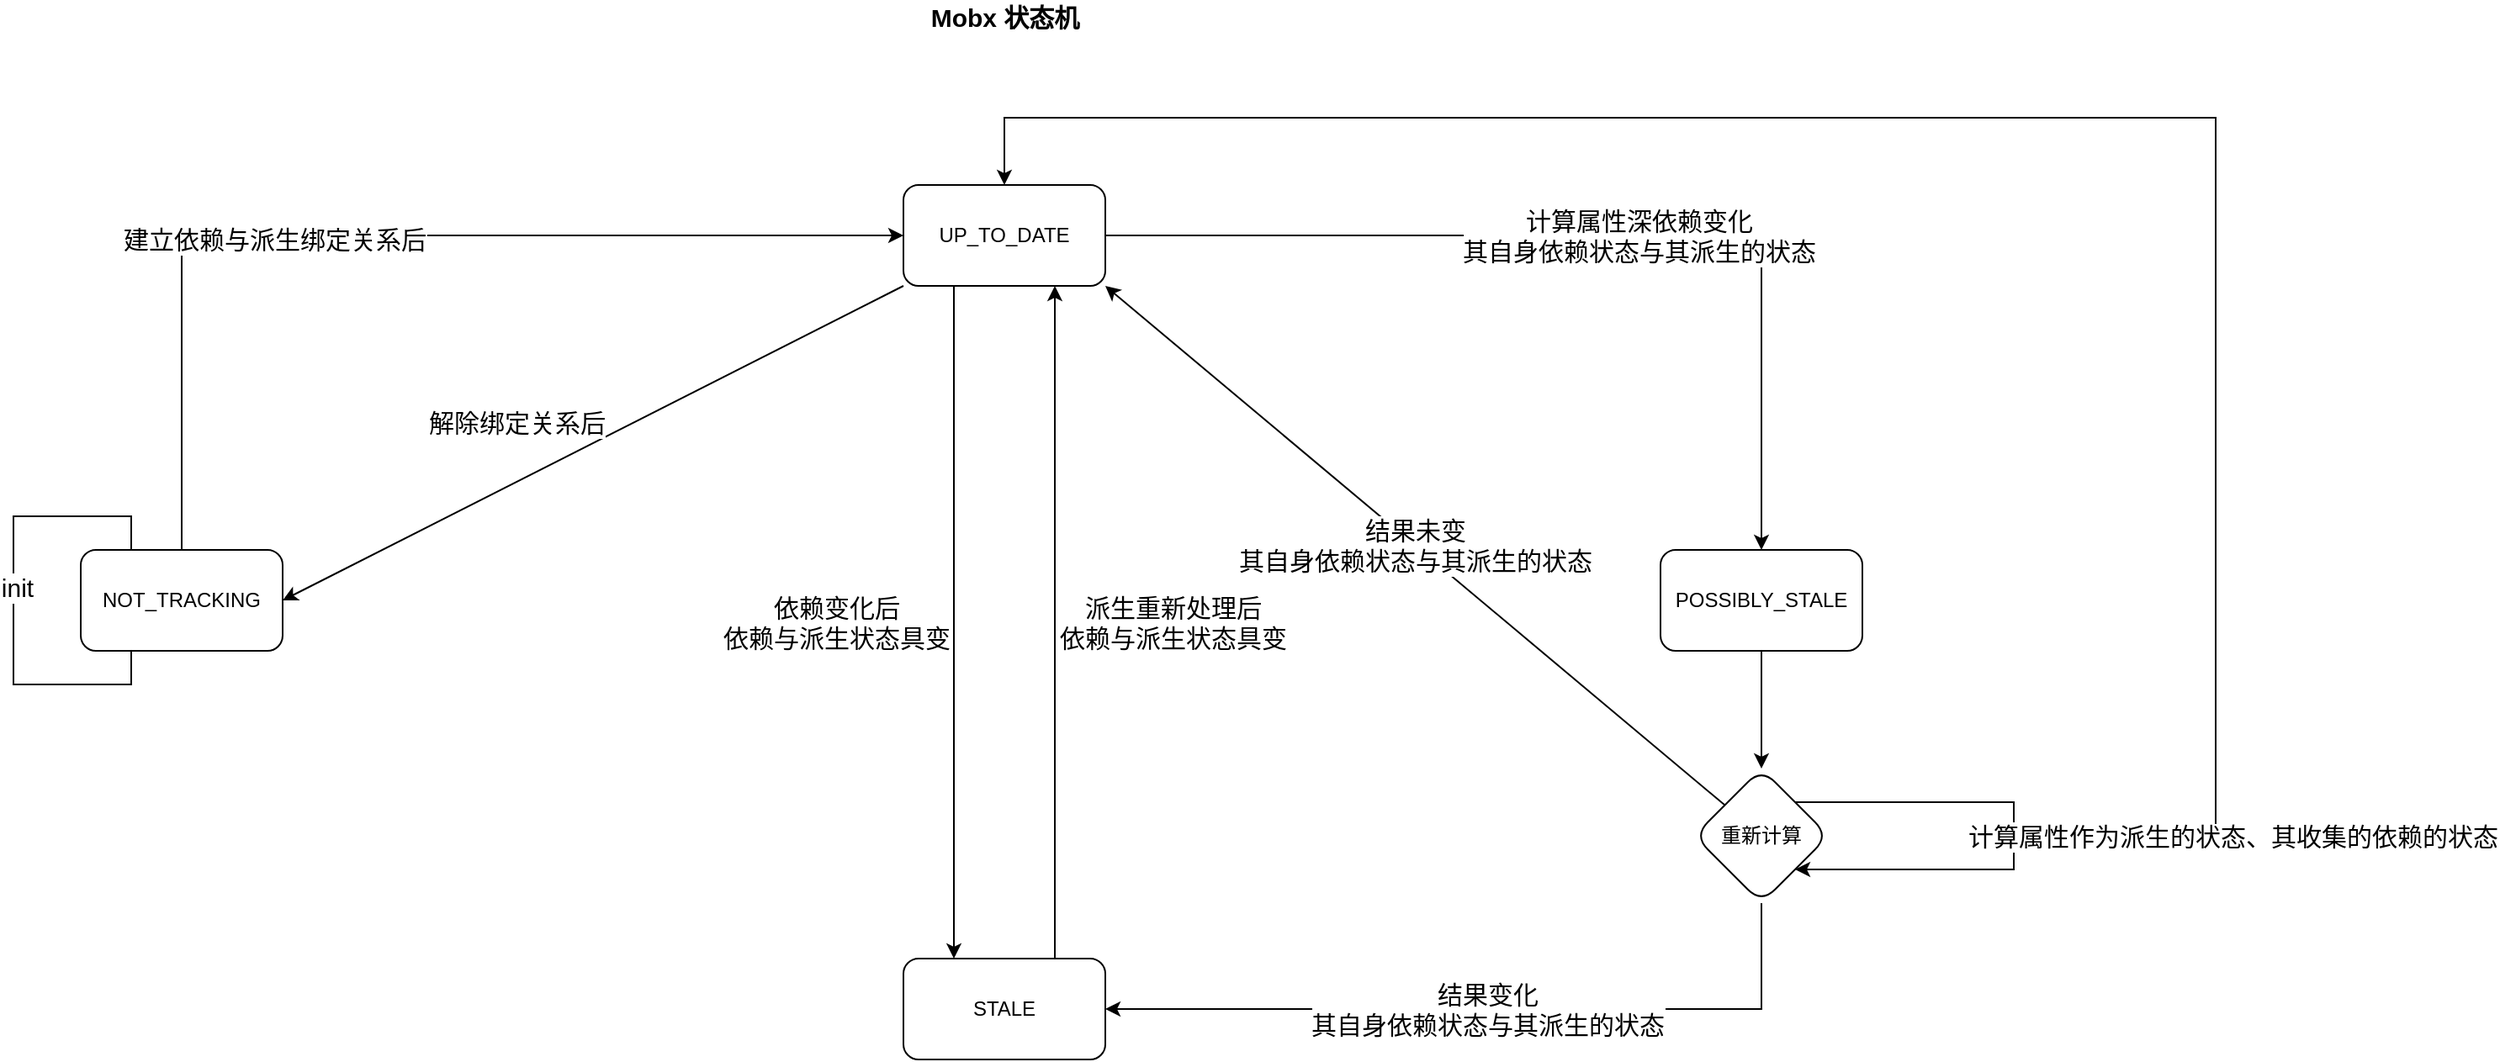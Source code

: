 <mxfile version="15.7.0" type="github">
  <diagram id="qlDedYnUvZH7T_k4Barl" name="第 1 页">
    <mxGraphModel dx="2893" dy="1066" grid="1" gridSize="10" guides="1" tooltips="1" connect="1" arrows="1" fold="1" page="1" pageScale="1" pageWidth="827" pageHeight="1169" math="0" shadow="0">
      <root>
        <mxCell id="0" />
        <mxCell id="1" parent="0" />
        <mxCell id="Ygh5BzvHHhYYtEjXGNVl-4" value="" style="edgeStyle=orthogonalEdgeStyle;rounded=0;orthogonalLoop=1;jettySize=auto;html=1;fontSize=15;entryX=0.5;entryY=0;entryDx=0;entryDy=0;" edge="1" parent="1" source="92X7-NY_xrWB8qJ1SJ7b-1" target="92X7-NY_xrWB8qJ1SJ7b-3">
          <mxGeometry relative="1" as="geometry">
            <mxPoint x="830" y="570" as="targetPoint" />
          </mxGeometry>
        </mxCell>
        <mxCell id="Ygh5BzvHHhYYtEjXGNVl-5" value="计算属性深依赖变化&lt;br&gt;其自身依赖状态与其派生的状态" style="edgeLabel;html=1;align=center;verticalAlign=middle;resizable=0;points=[];fontSize=15;" vertex="1" connectable="0" parent="Ygh5BzvHHhYYtEjXGNVl-4">
          <mxGeometry x="0.099" relative="1" as="geometry">
            <mxPoint as="offset" />
          </mxGeometry>
        </mxCell>
        <mxCell id="92X7-NY_xrWB8qJ1SJ7b-1" value="UP_TO_DATE&lt;br&gt;" style="rounded=1;whiteSpace=wrap;html=1;" parent="1" vertex="1">
          <mxGeometry x="310" y="360" width="120" height="60" as="geometry" />
        </mxCell>
        <mxCell id="92X7-NY_xrWB8qJ1SJ7b-7" value="" style="edgeStyle=orthogonalEdgeStyle;rounded=0;orthogonalLoop=1;jettySize=auto;html=1;fontSize=15;" parent="1" source="92X7-NY_xrWB8qJ1SJ7b-2" edge="1">
          <mxGeometry relative="1" as="geometry">
            <mxPoint x="-169" y="607" as="targetPoint" />
            <Array as="points">
              <mxPoint x="-149" y="557" />
              <mxPoint x="-219" y="557" />
              <mxPoint x="-219" y="657" />
              <mxPoint x="-149" y="657" />
              <mxPoint x="-149" y="607" />
            </Array>
          </mxGeometry>
        </mxCell>
        <mxCell id="92X7-NY_xrWB8qJ1SJ7b-9" value="init" style="edgeLabel;html=1;align=center;verticalAlign=middle;resizable=0;points=[];fontSize=15;" parent="92X7-NY_xrWB8qJ1SJ7b-7" vertex="1" connectable="0">
          <mxGeometry x="-0.2" y="2" relative="1" as="geometry">
            <mxPoint as="offset" />
          </mxGeometry>
        </mxCell>
        <mxCell id="92X7-NY_xrWB8qJ1SJ7b-13" value="" style="edgeStyle=orthogonalEdgeStyle;rounded=0;orthogonalLoop=1;jettySize=auto;html=1;fontSize=15;entryX=0;entryY=0.5;entryDx=0;entryDy=0;" parent="1" source="92X7-NY_xrWB8qJ1SJ7b-2" target="92X7-NY_xrWB8qJ1SJ7b-1" edge="1">
          <mxGeometry relative="1" as="geometry">
            <mxPoint x="150" y="410" as="targetPoint" />
            <Array as="points">
              <mxPoint x="-119" y="390" />
            </Array>
          </mxGeometry>
        </mxCell>
        <mxCell id="92X7-NY_xrWB8qJ1SJ7b-14" value="建立依赖与派生绑定关系后" style="edgeLabel;html=1;align=center;verticalAlign=middle;resizable=0;points=[];fontSize=15;" parent="92X7-NY_xrWB8qJ1SJ7b-13" vertex="1" connectable="0">
          <mxGeometry x="-0.215" y="-2" relative="1" as="geometry">
            <mxPoint as="offset" />
          </mxGeometry>
        </mxCell>
        <mxCell id="92X7-NY_xrWB8qJ1SJ7b-2" value="NOT_TRACKING" style="rounded=1;whiteSpace=wrap;html=1;" parent="1" vertex="1">
          <mxGeometry x="-179" y="577" width="120" height="60" as="geometry" />
        </mxCell>
        <mxCell id="Ygh5BzvHHhYYtEjXGNVl-9" value="" style="edgeStyle=orthogonalEdgeStyle;rounded=0;orthogonalLoop=1;jettySize=auto;html=1;fontSize=15;" edge="1" parent="1" source="92X7-NY_xrWB8qJ1SJ7b-3" target="Ygh5BzvHHhYYtEjXGNVl-8">
          <mxGeometry relative="1" as="geometry" />
        </mxCell>
        <mxCell id="92X7-NY_xrWB8qJ1SJ7b-3" value="POSSIBLY_STALE&lt;br&gt;" style="rounded=1;whiteSpace=wrap;html=1;" parent="1" vertex="1">
          <mxGeometry x="760" y="577" width="120" height="60" as="geometry" />
        </mxCell>
        <mxCell id="92X7-NY_xrWB8qJ1SJ7b-4" value="STALE&lt;br&gt;" style="rounded=1;whiteSpace=wrap;html=1;" parent="1" vertex="1">
          <mxGeometry x="310" y="820" width="120" height="60" as="geometry" />
        </mxCell>
        <mxCell id="92X7-NY_xrWB8qJ1SJ7b-5" value="Mobx 状态机&lt;br style=&quot;font-size: 15px;&quot;&gt;" style="text;html=1;align=center;verticalAlign=middle;resizable=0;points=[];autosize=1;strokeColor=none;fillColor=none;fontStyle=1;fontSize=15;" parent="1" vertex="1">
          <mxGeometry x="320" y="250" width="100" height="20" as="geometry" />
        </mxCell>
        <mxCell id="92X7-NY_xrWB8qJ1SJ7b-15" value="" style="endArrow=classic;html=1;rounded=0;fontSize=15;entryX=1;entryY=0.5;entryDx=0;entryDy=0;exitX=0;exitY=1;exitDx=0;exitDy=0;" parent="1" source="92X7-NY_xrWB8qJ1SJ7b-1" target="92X7-NY_xrWB8qJ1SJ7b-2" edge="1">
          <mxGeometry width="50" height="50" relative="1" as="geometry">
            <mxPoint x="310" y="430" as="sourcePoint" />
            <mxPoint x="300" y="480" as="targetPoint" />
            <Array as="points" />
          </mxGeometry>
        </mxCell>
        <mxCell id="92X7-NY_xrWB8qJ1SJ7b-17" value="解除绑定关系后" style="edgeLabel;html=1;align=center;verticalAlign=middle;resizable=0;points=[];fontSize=15;" parent="92X7-NY_xrWB8qJ1SJ7b-15" vertex="1" connectable="0">
          <mxGeometry x="-0.067" y="-2" relative="1" as="geometry">
            <mxPoint x="-57" y="-5" as="offset" />
          </mxGeometry>
        </mxCell>
        <mxCell id="92X7-NY_xrWB8qJ1SJ7b-18" value="" style="endArrow=classic;html=1;rounded=0;fontSize=15;exitX=0.25;exitY=1;exitDx=0;exitDy=0;entryX=0.25;entryY=0;entryDx=0;entryDy=0;" parent="1" source="92X7-NY_xrWB8qJ1SJ7b-1" target="92X7-NY_xrWB8qJ1SJ7b-4" edge="1">
          <mxGeometry relative="1" as="geometry">
            <mxPoint x="250" y="670" as="sourcePoint" />
            <mxPoint x="350" y="670" as="targetPoint" />
            <Array as="points" />
          </mxGeometry>
        </mxCell>
        <mxCell id="92X7-NY_xrWB8qJ1SJ7b-19" value="依赖变化后&lt;br&gt;依赖与派生状态具变" style="edgeLabel;resizable=0;html=1;align=center;verticalAlign=middle;fontSize=15;" parent="92X7-NY_xrWB8qJ1SJ7b-18" connectable="0" vertex="1">
          <mxGeometry relative="1" as="geometry">
            <mxPoint x="-70" as="offset" />
          </mxGeometry>
        </mxCell>
        <mxCell id="92X7-NY_xrWB8qJ1SJ7b-20" value="" style="endArrow=classic;html=1;rounded=0;fontSize=15;exitX=0.75;exitY=0;exitDx=0;exitDy=0;entryX=0.75;entryY=1;entryDx=0;entryDy=0;" parent="1" source="92X7-NY_xrWB8qJ1SJ7b-4" target="92X7-NY_xrWB8qJ1SJ7b-1" edge="1">
          <mxGeometry relative="1" as="geometry">
            <mxPoint x="360" y="730" as="sourcePoint" />
            <mxPoint x="460" y="730" as="targetPoint" />
          </mxGeometry>
        </mxCell>
        <mxCell id="92X7-NY_xrWB8qJ1SJ7b-21" value="派生重新处理后&lt;br&gt;依赖与派生状态具变" style="edgeLabel;resizable=0;html=1;align=center;verticalAlign=middle;fontSize=15;" parent="92X7-NY_xrWB8qJ1SJ7b-20" connectable="0" vertex="1">
          <mxGeometry relative="1" as="geometry">
            <mxPoint x="70" as="offset" />
          </mxGeometry>
        </mxCell>
        <mxCell id="Ygh5BzvHHhYYtEjXGNVl-6" value="" style="endArrow=classic;html=1;rounded=0;fontSize=15;entryX=1;entryY=0.5;entryDx=0;entryDy=0;exitX=0.5;exitY=1;exitDx=0;exitDy=0;" edge="1" parent="1" source="Ygh5BzvHHhYYtEjXGNVl-8" target="92X7-NY_xrWB8qJ1SJ7b-4">
          <mxGeometry relative="1" as="geometry">
            <mxPoint x="740" y="750" as="sourcePoint" />
            <mxPoint x="530" y="790" as="targetPoint" />
            <Array as="points">
              <mxPoint x="820" y="850" />
            </Array>
          </mxGeometry>
        </mxCell>
        <mxCell id="Ygh5BzvHHhYYtEjXGNVl-7" value="结果变化&lt;br&gt;其自身依赖状态与其派生的状态" style="edgeLabel;resizable=0;html=1;align=center;verticalAlign=middle;fontSize=15;" connectable="0" vertex="1" parent="Ygh5BzvHHhYYtEjXGNVl-6">
          <mxGeometry relative="1" as="geometry" />
        </mxCell>
        <mxCell id="Ygh5BzvHHhYYtEjXGNVl-8" value="重新计算" style="rhombus;whiteSpace=wrap;html=1;rounded=1;arcSize=23;" vertex="1" parent="1">
          <mxGeometry x="780" y="707" width="80" height="80" as="geometry" />
        </mxCell>
        <mxCell id="Ygh5BzvHHhYYtEjXGNVl-10" value="" style="endArrow=classic;html=1;rounded=0;fontSize=15;entryX=1;entryY=1;entryDx=0;entryDy=0;" edge="1" parent="1" source="Ygh5BzvHHhYYtEjXGNVl-8" target="92X7-NY_xrWB8qJ1SJ7b-1">
          <mxGeometry relative="1" as="geometry">
            <mxPoint x="500" y="750" as="sourcePoint" />
            <mxPoint x="600" y="750" as="targetPoint" />
          </mxGeometry>
        </mxCell>
        <mxCell id="Ygh5BzvHHhYYtEjXGNVl-11" value="结果未变&lt;br&gt;其自身依赖状态与其派生的状态" style="edgeLabel;resizable=0;html=1;align=center;verticalAlign=middle;fontSize=15;" connectable="0" vertex="1" parent="Ygh5BzvHHhYYtEjXGNVl-10">
          <mxGeometry relative="1" as="geometry" />
        </mxCell>
        <mxCell id="Ygh5BzvHHhYYtEjXGNVl-12" value="" style="endArrow=classic;html=1;rounded=0;fontSize=15;exitX=1;exitY=0;exitDx=0;exitDy=0;entryX=1;entryY=1;entryDx=0;entryDy=0;" edge="1" parent="1" source="Ygh5BzvHHhYYtEjXGNVl-8" target="Ygh5BzvHHhYYtEjXGNVl-8">
          <mxGeometry relative="1" as="geometry">
            <mxPoint x="600" y="760" as="sourcePoint" />
            <mxPoint x="700" y="760" as="targetPoint" />
            <Array as="points">
              <mxPoint x="970" y="727" />
              <mxPoint x="970" y="767" />
            </Array>
          </mxGeometry>
        </mxCell>
        <mxCell id="Ygh5BzvHHhYYtEjXGNVl-13" value="计算属性作为派生的状态、其收集的依赖的状态" style="edgeLabel;resizable=0;html=1;align=center;verticalAlign=middle;fontSize=15;" connectable="0" vertex="1" parent="Ygh5BzvHHhYYtEjXGNVl-12">
          <mxGeometry relative="1" as="geometry">
            <mxPoint x="130" as="offset" />
          </mxGeometry>
        </mxCell>
        <mxCell id="Ygh5BzvHHhYYtEjXGNVl-14" value="" style="endArrow=classic;html=1;rounded=0;fontSize=15;entryX=0.5;entryY=0;entryDx=0;entryDy=0;" edge="1" parent="1" target="92X7-NY_xrWB8qJ1SJ7b-1">
          <mxGeometry relative="1" as="geometry">
            <mxPoint x="1090" y="740" as="sourcePoint" />
            <mxPoint x="350" y="360" as="targetPoint" />
            <Array as="points">
              <mxPoint x="1090" y="320" />
              <mxPoint x="370" y="320" />
            </Array>
          </mxGeometry>
        </mxCell>
      </root>
    </mxGraphModel>
  </diagram>
</mxfile>
